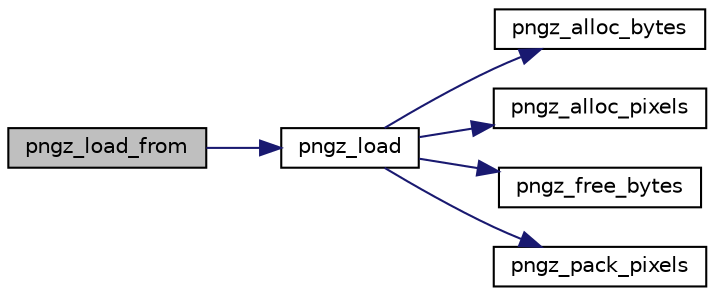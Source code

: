 digraph "pngz_load_from"
{
 // LATEX_PDF_SIZE
  edge [fontname="Helvetica",fontsize="10",labelfontname="Helvetica",labelfontsize="10"];
  node [fontname="Helvetica",fontsize="10",shape=record];
  rankdir="LR";
  Node1 [label="pngz_load_from",height=0.2,width=0.4,color="black", fillcolor="grey75", style="filled", fontcolor="black",tooltip=" "];
  Node1 -> Node2 [color="midnightblue",fontsize="10",style="solid",fontname="Helvetica"];
  Node2 [label="pngz_load",height=0.2,width=0.4,color="black", fillcolor="white", style="filled",URL="$pngz_8c.html#a165e7ec113e942ee7f248ff3bb5f6679",tooltip="load a pngz object into memory"];
  Node2 -> Node3 [color="midnightblue",fontsize="10",style="solid",fontname="Helvetica"];
  Node3 [label="pngz_alloc_bytes",height=0.2,width=0.4,color="black", fillcolor="white", style="filled",URL="$pngz_8c.html#a3954d462ebff7dd0ef37211c3094d86b",tooltip="allocate raw pixel byte buffer."];
  Node2 -> Node4 [color="midnightblue",fontsize="10",style="solid",fontname="Helvetica"];
  Node4 [label="pngz_alloc_pixels",height=0.2,width=0.4,color="black", fillcolor="white", style="filled",URL="$pngz_8c.html#a6ded83ee3ef265fc8c5eb0ce1d9bd037",tooltip="allocate a pixel buffer."];
  Node2 -> Node5 [color="midnightblue",fontsize="10",style="solid",fontname="Helvetica"];
  Node5 [label="pngz_free_bytes",height=0.2,width=0.4,color="black", fillcolor="white", style="filled",URL="$pngz_8c.html#a22abfe1d65981b053fbc8f82e01b6bdd",tooltip="safely free pixel buffer."];
  Node2 -> Node6 [color="midnightblue",fontsize="10",style="solid",fontname="Helvetica"];
  Node6 [label="pngz_pack_pixels",height=0.2,width=0.4,color="black", fillcolor="white", style="filled",URL="$pngz_8c.html#ae2fb5d2a3493c3c815e7587c129f1e6c",tooltip="pack pixels with bytes."];
}
